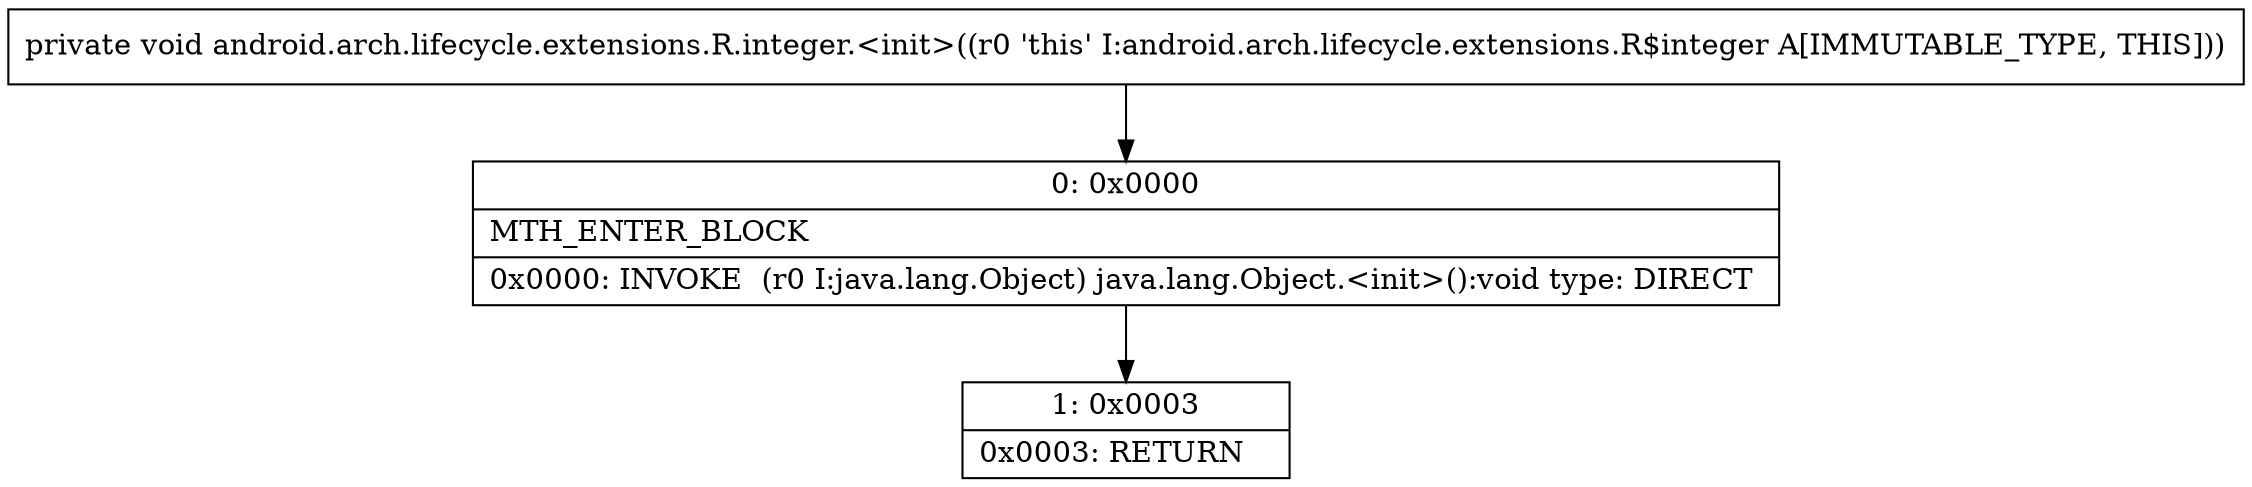 digraph "CFG forandroid.arch.lifecycle.extensions.R.integer.\<init\>()V" {
Node_0 [shape=record,label="{0\:\ 0x0000|MTH_ENTER_BLOCK\l|0x0000: INVOKE  (r0 I:java.lang.Object) java.lang.Object.\<init\>():void type: DIRECT \l}"];
Node_1 [shape=record,label="{1\:\ 0x0003|0x0003: RETURN   \l}"];
MethodNode[shape=record,label="{private void android.arch.lifecycle.extensions.R.integer.\<init\>((r0 'this' I:android.arch.lifecycle.extensions.R$integer A[IMMUTABLE_TYPE, THIS])) }"];
MethodNode -> Node_0;
Node_0 -> Node_1;
}

